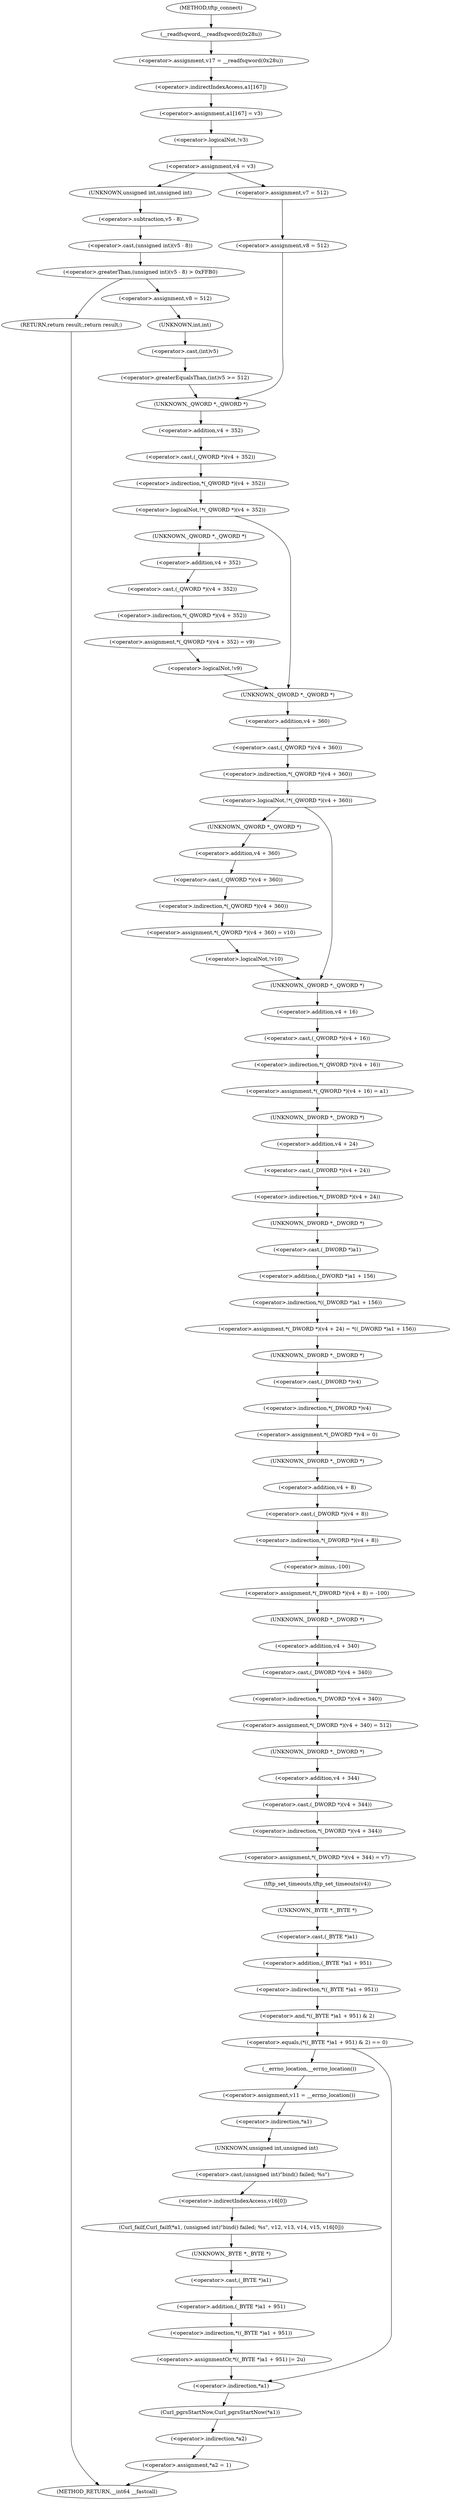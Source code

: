digraph tftp_connect {  
"1000135" [label = "(<operator>.assignment,v17 = __readfsqword(0x28u))" ]
"1000137" [label = "(__readfsqword,__readfsqword(0x28u))" ]
"1000139" [label = "(<operator>.assignment,a1[167] = v3)" ]
"1000140" [label = "(<operator>.indirectIndexAccess,a1[167])" ]
"1000145" [label = "(<operator>.logicalNot,!v3)" ]
"1000148" [label = "(<operator>.assignment,v4 = v3)" ]
"1000156" [label = "(<operator>.greaterThan,(unsigned int)(v5 - 8) > 0xFFB0)" ]
"1000157" [label = "(<operator>.cast,(unsigned int)(v5 - 8))" ]
"1000158" [label = "(UNKNOWN,unsigned int,unsigned int)" ]
"1000159" [label = "(<operator>.subtraction,v5 - 8)" ]
"1000163" [label = "(RETURN,return result;,return result;)" ]
"1000165" [label = "(<operator>.assignment,v8 = 512)" ]
"1000169" [label = "(<operator>.greaterEqualsThan,(int)v5 >= 512)" ]
"1000170" [label = "(<operator>.cast,(int)v5)" ]
"1000171" [label = "(UNKNOWN,int,int)" ]
"1000176" [label = "(<operator>.assignment,v7 = 512)" ]
"1000179" [label = "(<operator>.assignment,v8 = 512)" ]
"1000183" [label = "(<operator>.logicalNot,!*(_QWORD *)(v4 + 352))" ]
"1000184" [label = "(<operator>.indirection,*(_QWORD *)(v4 + 352))" ]
"1000185" [label = "(<operator>.cast,(_QWORD *)(v4 + 352))" ]
"1000186" [label = "(UNKNOWN,_QWORD *,_QWORD *)" ]
"1000187" [label = "(<operator>.addition,v4 + 352)" ]
"1000191" [label = "(<operator>.assignment,*(_QWORD *)(v4 + 352) = v9)" ]
"1000192" [label = "(<operator>.indirection,*(_QWORD *)(v4 + 352))" ]
"1000193" [label = "(<operator>.cast,(_QWORD *)(v4 + 352))" ]
"1000194" [label = "(UNKNOWN,_QWORD *,_QWORD *)" ]
"1000195" [label = "(<operator>.addition,v4 + 352)" ]
"1000200" [label = "(<operator>.logicalNot,!v9)" ]
"1000204" [label = "(<operator>.logicalNot,!*(_QWORD *)(v4 + 360))" ]
"1000205" [label = "(<operator>.indirection,*(_QWORD *)(v4 + 360))" ]
"1000206" [label = "(<operator>.cast,(_QWORD *)(v4 + 360))" ]
"1000207" [label = "(UNKNOWN,_QWORD *,_QWORD *)" ]
"1000208" [label = "(<operator>.addition,v4 + 360)" ]
"1000212" [label = "(<operator>.assignment,*(_QWORD *)(v4 + 360) = v10)" ]
"1000213" [label = "(<operator>.indirection,*(_QWORD *)(v4 + 360))" ]
"1000214" [label = "(<operator>.cast,(_QWORD *)(v4 + 360))" ]
"1000215" [label = "(UNKNOWN,_QWORD *,_QWORD *)" ]
"1000216" [label = "(<operator>.addition,v4 + 360)" ]
"1000221" [label = "(<operator>.logicalNot,!v10)" ]
"1000224" [label = "(<operator>.assignment,*(_QWORD *)(v4 + 16) = a1)" ]
"1000225" [label = "(<operator>.indirection,*(_QWORD *)(v4 + 16))" ]
"1000226" [label = "(<operator>.cast,(_QWORD *)(v4 + 16))" ]
"1000227" [label = "(UNKNOWN,_QWORD *,_QWORD *)" ]
"1000228" [label = "(<operator>.addition,v4 + 16)" ]
"1000232" [label = "(<operator>.assignment,*(_DWORD *)(v4 + 24) = *((_DWORD *)a1 + 156))" ]
"1000233" [label = "(<operator>.indirection,*(_DWORD *)(v4 + 24))" ]
"1000234" [label = "(<operator>.cast,(_DWORD *)(v4 + 24))" ]
"1000235" [label = "(UNKNOWN,_DWORD *,_DWORD *)" ]
"1000236" [label = "(<operator>.addition,v4 + 24)" ]
"1000239" [label = "(<operator>.indirection,*((_DWORD *)a1 + 156))" ]
"1000240" [label = "(<operator>.addition,(_DWORD *)a1 + 156)" ]
"1000241" [label = "(<operator>.cast,(_DWORD *)a1)" ]
"1000242" [label = "(UNKNOWN,_DWORD *,_DWORD *)" ]
"1000245" [label = "(<operator>.assignment,*(_DWORD *)v4 = 0)" ]
"1000246" [label = "(<operator>.indirection,*(_DWORD *)v4)" ]
"1000247" [label = "(<operator>.cast,(_DWORD *)v4)" ]
"1000248" [label = "(UNKNOWN,_DWORD *,_DWORD *)" ]
"1000251" [label = "(<operator>.assignment,*(_DWORD *)(v4 + 8) = -100)" ]
"1000252" [label = "(<operator>.indirection,*(_DWORD *)(v4 + 8))" ]
"1000253" [label = "(<operator>.cast,(_DWORD *)(v4 + 8))" ]
"1000254" [label = "(UNKNOWN,_DWORD *,_DWORD *)" ]
"1000255" [label = "(<operator>.addition,v4 + 8)" ]
"1000258" [label = "(<operator>.minus,-100)" ]
"1000260" [label = "(<operator>.assignment,*(_DWORD *)(v4 + 340) = 512)" ]
"1000261" [label = "(<operator>.indirection,*(_DWORD *)(v4 + 340))" ]
"1000262" [label = "(<operator>.cast,(_DWORD *)(v4 + 340))" ]
"1000263" [label = "(UNKNOWN,_DWORD *,_DWORD *)" ]
"1000264" [label = "(<operator>.addition,v4 + 340)" ]
"1000268" [label = "(<operator>.assignment,*(_DWORD *)(v4 + 344) = v7)" ]
"1000269" [label = "(<operator>.indirection,*(_DWORD *)(v4 + 344))" ]
"1000270" [label = "(<operator>.cast,(_DWORD *)(v4 + 344))" ]
"1000271" [label = "(UNKNOWN,_DWORD *,_DWORD *)" ]
"1000272" [label = "(<operator>.addition,v4 + 344)" ]
"1000276" [label = "(tftp_set_timeouts,tftp_set_timeouts(v4))" ]
"1000279" [label = "(<operator>.equals,(*((_BYTE *)a1 + 951) & 2) == 0)" ]
"1000280" [label = "(<operator>.and,*((_BYTE *)a1 + 951) & 2)" ]
"1000281" [label = "(<operator>.indirection,*((_BYTE *)a1 + 951))" ]
"1000282" [label = "(<operator>.addition,(_BYTE *)a1 + 951)" ]
"1000283" [label = "(<operator>.cast,(_BYTE *)a1)" ]
"1000284" [label = "(UNKNOWN,_BYTE *,_BYTE *)" ]
"1000291" [label = "(<operator>.assignment,v11 = __errno_location())" ]
"1000293" [label = "(__errno_location,__errno_location())" ]
"1000294" [label = "(Curl_failf,Curl_failf(*a1, (unsigned int)\"bind() failed; %s\", v12, v13, v14, v15, v16[0]))" ]
"1000295" [label = "(<operator>.indirection,*a1)" ]
"1000297" [label = "(<operator>.cast,(unsigned int)\"bind() failed; %s\")" ]
"1000298" [label = "(UNKNOWN,unsigned int,unsigned int)" ]
"1000304" [label = "(<operator>.indirectIndexAccess,v16[0])" ]
"1000308" [label = "(<operators>.assignmentOr,*((_BYTE *)a1 + 951) |= 2u)" ]
"1000309" [label = "(<operator>.indirection,*((_BYTE *)a1 + 951))" ]
"1000310" [label = "(<operator>.addition,(_BYTE *)a1 + 951)" ]
"1000311" [label = "(<operator>.cast,(_BYTE *)a1)" ]
"1000312" [label = "(UNKNOWN,_BYTE *,_BYTE *)" ]
"1000316" [label = "(Curl_pgrsStartNow,Curl_pgrsStartNow(*a1))" ]
"1000317" [label = "(<operator>.indirection,*a1)" ]
"1000319" [label = "(<operator>.assignment,*a2 = 1)" ]
"1000320" [label = "(<operator>.indirection,*a2)" ]
"1000116" [label = "(METHOD,tftp_connect)" ]
"1000324" [label = "(METHOD_RETURN,__int64 __fastcall)" ]
  "1000135" -> "1000140" 
  "1000137" -> "1000135" 
  "1000139" -> "1000145" 
  "1000140" -> "1000139" 
  "1000145" -> "1000148" 
  "1000148" -> "1000158" 
  "1000148" -> "1000176" 
  "1000156" -> "1000163" 
  "1000156" -> "1000165" 
  "1000157" -> "1000156" 
  "1000158" -> "1000159" 
  "1000159" -> "1000157" 
  "1000163" -> "1000324" 
  "1000165" -> "1000171" 
  "1000169" -> "1000186" 
  "1000170" -> "1000169" 
  "1000171" -> "1000170" 
  "1000176" -> "1000179" 
  "1000179" -> "1000186" 
  "1000183" -> "1000194" 
  "1000183" -> "1000207" 
  "1000184" -> "1000183" 
  "1000185" -> "1000184" 
  "1000186" -> "1000187" 
  "1000187" -> "1000185" 
  "1000191" -> "1000200" 
  "1000192" -> "1000191" 
  "1000193" -> "1000192" 
  "1000194" -> "1000195" 
  "1000195" -> "1000193" 
  "1000200" -> "1000207" 
  "1000204" -> "1000215" 
  "1000204" -> "1000227" 
  "1000205" -> "1000204" 
  "1000206" -> "1000205" 
  "1000207" -> "1000208" 
  "1000208" -> "1000206" 
  "1000212" -> "1000221" 
  "1000213" -> "1000212" 
  "1000214" -> "1000213" 
  "1000215" -> "1000216" 
  "1000216" -> "1000214" 
  "1000221" -> "1000227" 
  "1000224" -> "1000235" 
  "1000225" -> "1000224" 
  "1000226" -> "1000225" 
  "1000227" -> "1000228" 
  "1000228" -> "1000226" 
  "1000232" -> "1000248" 
  "1000233" -> "1000242" 
  "1000234" -> "1000233" 
  "1000235" -> "1000236" 
  "1000236" -> "1000234" 
  "1000239" -> "1000232" 
  "1000240" -> "1000239" 
  "1000241" -> "1000240" 
  "1000242" -> "1000241" 
  "1000245" -> "1000254" 
  "1000246" -> "1000245" 
  "1000247" -> "1000246" 
  "1000248" -> "1000247" 
  "1000251" -> "1000263" 
  "1000252" -> "1000258" 
  "1000253" -> "1000252" 
  "1000254" -> "1000255" 
  "1000255" -> "1000253" 
  "1000258" -> "1000251" 
  "1000260" -> "1000271" 
  "1000261" -> "1000260" 
  "1000262" -> "1000261" 
  "1000263" -> "1000264" 
  "1000264" -> "1000262" 
  "1000268" -> "1000276" 
  "1000269" -> "1000268" 
  "1000270" -> "1000269" 
  "1000271" -> "1000272" 
  "1000272" -> "1000270" 
  "1000276" -> "1000284" 
  "1000279" -> "1000293" 
  "1000279" -> "1000317" 
  "1000280" -> "1000279" 
  "1000281" -> "1000280" 
  "1000282" -> "1000281" 
  "1000283" -> "1000282" 
  "1000284" -> "1000283" 
  "1000291" -> "1000295" 
  "1000293" -> "1000291" 
  "1000294" -> "1000312" 
  "1000295" -> "1000298" 
  "1000297" -> "1000304" 
  "1000298" -> "1000297" 
  "1000304" -> "1000294" 
  "1000308" -> "1000317" 
  "1000309" -> "1000308" 
  "1000310" -> "1000309" 
  "1000311" -> "1000310" 
  "1000312" -> "1000311" 
  "1000316" -> "1000320" 
  "1000317" -> "1000316" 
  "1000319" -> "1000324" 
  "1000320" -> "1000319" 
  "1000116" -> "1000137" 
}
